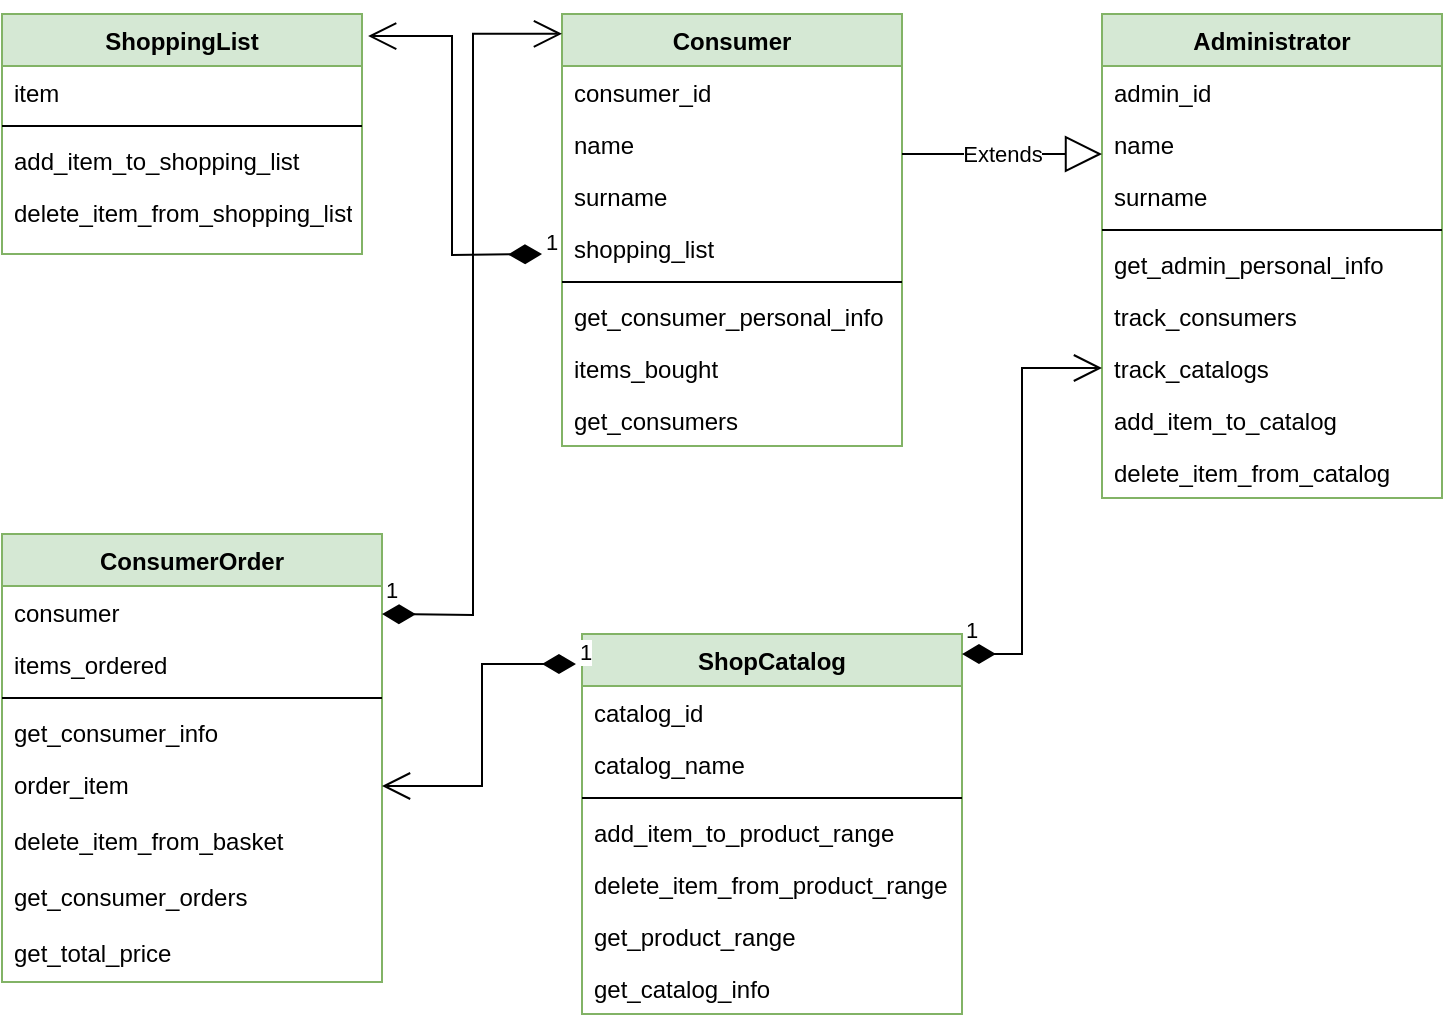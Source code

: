 <mxfile version="16.6.5" type="device"><diagram id="C5RBs43oDa-KdzZeNtuy" name="Page-1"><mxGraphModel dx="1422" dy="705" grid="1" gridSize="10" guides="1" tooltips="1" connect="1" arrows="1" fold="1" page="1" pageScale="1" pageWidth="827" pageHeight="1169" math="0" shadow="0"><root><mxCell id="WIyWlLk6GJQsqaUBKTNV-0"/><mxCell id="WIyWlLk6GJQsqaUBKTNV-1" parent="WIyWlLk6GJQsqaUBKTNV-0"/><mxCell id="zkfFHV4jXpPFQw0GAbJ--0" value="Consumer" style="swimlane;fontStyle=1;align=center;verticalAlign=top;childLayout=stackLayout;horizontal=1;startSize=26;horizontalStack=0;resizeParent=1;resizeLast=0;collapsible=1;marginBottom=0;rounded=0;shadow=0;strokeWidth=1;fillColor=#d5e8d4;strokeColor=#82b366;" parent="WIyWlLk6GJQsqaUBKTNV-1" vertex="1"><mxGeometry x="350" y="30" width="170" height="216" as="geometry"><mxRectangle x="230" y="140" width="160" height="26" as="alternateBounds"/></mxGeometry></mxCell><mxCell id="zkfFHV4jXpPFQw0GAbJ--1" value="consumer_id" style="text;align=left;verticalAlign=top;spacingLeft=4;spacingRight=4;overflow=hidden;rotatable=0;points=[[0,0.5],[1,0.5]];portConstraint=eastwest;" parent="zkfFHV4jXpPFQw0GAbJ--0" vertex="1"><mxGeometry y="26" width="170" height="26" as="geometry"/></mxCell><mxCell id="zkfFHV4jXpPFQw0GAbJ--2" value="name" style="text;align=left;verticalAlign=top;spacingLeft=4;spacingRight=4;overflow=hidden;rotatable=0;points=[[0,0.5],[1,0.5]];portConstraint=eastwest;rounded=0;shadow=0;html=0;" parent="zkfFHV4jXpPFQw0GAbJ--0" vertex="1"><mxGeometry y="52" width="170" height="26" as="geometry"/></mxCell><mxCell id="zkfFHV4jXpPFQw0GAbJ--3" value="surname" style="text;align=left;verticalAlign=top;spacingLeft=4;spacingRight=4;overflow=hidden;rotatable=0;points=[[0,0.5],[1,0.5]];portConstraint=eastwest;rounded=0;shadow=0;html=0;" parent="zkfFHV4jXpPFQw0GAbJ--0" vertex="1"><mxGeometry y="78" width="170" height="26" as="geometry"/></mxCell><mxCell id="zkfFHV4jXpPFQw0GAbJ--5" value="shopping_list" style="text;align=left;verticalAlign=top;spacingLeft=4;spacingRight=4;overflow=hidden;rotatable=0;points=[[0,0.5],[1,0.5]];portConstraint=eastwest;" parent="zkfFHV4jXpPFQw0GAbJ--0" vertex="1"><mxGeometry y="104" width="170" height="26" as="geometry"/></mxCell><mxCell id="zkfFHV4jXpPFQw0GAbJ--4" value="" style="line;html=1;strokeWidth=1;align=left;verticalAlign=middle;spacingTop=-1;spacingLeft=3;spacingRight=3;rotatable=0;labelPosition=right;points=[];portConstraint=eastwest;" parent="zkfFHV4jXpPFQw0GAbJ--0" vertex="1"><mxGeometry y="130" width="170" height="8" as="geometry"/></mxCell><mxCell id="-SsZOElutsUiVxm4KN-t-19" value="get_consumer_personal_info" style="text;align=left;verticalAlign=top;spacingLeft=4;spacingRight=4;overflow=hidden;rotatable=0;points=[[0,0.5],[1,0.5]];portConstraint=eastwest;" vertex="1" parent="zkfFHV4jXpPFQw0GAbJ--0"><mxGeometry y="138" width="170" height="26" as="geometry"/></mxCell><mxCell id="-SsZOElutsUiVxm4KN-t-20" value="items_bought" style="text;align=left;verticalAlign=top;spacingLeft=4;spacingRight=4;overflow=hidden;rotatable=0;points=[[0,0.5],[1,0.5]];portConstraint=eastwest;" vertex="1" parent="zkfFHV4jXpPFQw0GAbJ--0"><mxGeometry y="164" width="170" height="26" as="geometry"/></mxCell><mxCell id="-SsZOElutsUiVxm4KN-t-22" value="get_consumers" style="text;align=left;verticalAlign=top;spacingLeft=4;spacingRight=4;overflow=hidden;rotatable=0;points=[[0,0.5],[1,0.5]];portConstraint=eastwest;" vertex="1" parent="zkfFHV4jXpPFQw0GAbJ--0"><mxGeometry y="190" width="170" height="26" as="geometry"/></mxCell><mxCell id="-SsZOElutsUiVxm4KN-t-0" value="Administrator" style="swimlane;fontStyle=1;align=center;verticalAlign=top;childLayout=stackLayout;horizontal=1;startSize=26;horizontalStack=0;resizeParent=1;resizeLast=0;collapsible=1;marginBottom=0;rounded=0;shadow=0;strokeWidth=1;fillColor=#d5e8d4;strokeColor=#82b366;" vertex="1" parent="WIyWlLk6GJQsqaUBKTNV-1"><mxGeometry x="620" y="30" width="170" height="242" as="geometry"><mxRectangle x="230" y="140" width="160" height="26" as="alternateBounds"/></mxGeometry></mxCell><mxCell id="-SsZOElutsUiVxm4KN-t-1" value="admin_id" style="text;align=left;verticalAlign=top;spacingLeft=4;spacingRight=4;overflow=hidden;rotatable=0;points=[[0,0.5],[1,0.5]];portConstraint=eastwest;" vertex="1" parent="-SsZOElutsUiVxm4KN-t-0"><mxGeometry y="26" width="170" height="26" as="geometry"/></mxCell><mxCell id="-SsZOElutsUiVxm4KN-t-2" value="name" style="text;align=left;verticalAlign=top;spacingLeft=4;spacingRight=4;overflow=hidden;rotatable=0;points=[[0,0.5],[1,0.5]];portConstraint=eastwest;rounded=0;shadow=0;html=0;" vertex="1" parent="-SsZOElutsUiVxm4KN-t-0"><mxGeometry y="52" width="170" height="26" as="geometry"/></mxCell><mxCell id="-SsZOElutsUiVxm4KN-t-3" value="surname" style="text;align=left;verticalAlign=top;spacingLeft=4;spacingRight=4;overflow=hidden;rotatable=0;points=[[0,0.5],[1,0.5]];portConstraint=eastwest;rounded=0;shadow=0;html=0;" vertex="1" parent="-SsZOElutsUiVxm4KN-t-0"><mxGeometry y="78" width="170" height="26" as="geometry"/></mxCell><mxCell id="-SsZOElutsUiVxm4KN-t-4" value="" style="line;html=1;strokeWidth=1;align=left;verticalAlign=middle;spacingTop=-1;spacingLeft=3;spacingRight=3;rotatable=0;labelPosition=right;points=[];portConstraint=eastwest;" vertex="1" parent="-SsZOElutsUiVxm4KN-t-0"><mxGeometry y="104" width="170" height="8" as="geometry"/></mxCell><mxCell id="-SsZOElutsUiVxm4KN-t-25" value="get_admin_personal_info" style="text;align=left;verticalAlign=top;spacingLeft=4;spacingRight=4;overflow=hidden;rotatable=0;points=[[0,0.5],[1,0.5]];portConstraint=eastwest;" vertex="1" parent="-SsZOElutsUiVxm4KN-t-0"><mxGeometry y="112" width="170" height="26" as="geometry"/></mxCell><mxCell id="-SsZOElutsUiVxm4KN-t-26" value="track_consumers" style="text;align=left;verticalAlign=top;spacingLeft=4;spacingRight=4;overflow=hidden;rotatable=0;points=[[0,0.5],[1,0.5]];portConstraint=eastwest;" vertex="1" parent="-SsZOElutsUiVxm4KN-t-0"><mxGeometry y="138" width="170" height="26" as="geometry"/></mxCell><mxCell id="-SsZOElutsUiVxm4KN-t-27" value="track_catalogs" style="text;align=left;verticalAlign=top;spacingLeft=4;spacingRight=4;overflow=hidden;rotatable=0;points=[[0,0.5],[1,0.5]];portConstraint=eastwest;" vertex="1" parent="-SsZOElutsUiVxm4KN-t-0"><mxGeometry y="164" width="170" height="26" as="geometry"/></mxCell><mxCell id="-SsZOElutsUiVxm4KN-t-28" value="add_item_to_catalog" style="text;align=left;verticalAlign=top;spacingLeft=4;spacingRight=4;overflow=hidden;rotatable=0;points=[[0,0.5],[1,0.5]];portConstraint=eastwest;" vertex="1" parent="-SsZOElutsUiVxm4KN-t-0"><mxGeometry y="190" width="170" height="26" as="geometry"/></mxCell><mxCell id="-SsZOElutsUiVxm4KN-t-29" value="delete_item_from_catalog" style="text;align=left;verticalAlign=top;spacingLeft=4;spacingRight=4;overflow=hidden;rotatable=0;points=[[0,0.5],[1,0.5]];portConstraint=eastwest;" vertex="1" parent="-SsZOElutsUiVxm4KN-t-0"><mxGeometry y="216" width="170" height="26" as="geometry"/></mxCell><mxCell id="-SsZOElutsUiVxm4KN-t-6" value="ShopCatalog" style="swimlane;fontStyle=1;align=center;verticalAlign=top;childLayout=stackLayout;horizontal=1;startSize=26;horizontalStack=0;resizeParent=1;resizeLast=0;collapsible=1;marginBottom=0;rounded=0;shadow=0;strokeWidth=1;fillColor=#d5e8d4;strokeColor=#82b366;" vertex="1" parent="WIyWlLk6GJQsqaUBKTNV-1"><mxGeometry x="360" y="340" width="190" height="190" as="geometry"><mxRectangle x="230" y="140" width="160" height="26" as="alternateBounds"/></mxGeometry></mxCell><mxCell id="-SsZOElutsUiVxm4KN-t-7" value="catalog_id" style="text;align=left;verticalAlign=top;spacingLeft=4;spacingRight=4;overflow=hidden;rotatable=0;points=[[0,0.5],[1,0.5]];portConstraint=eastwest;" vertex="1" parent="-SsZOElutsUiVxm4KN-t-6"><mxGeometry y="26" width="190" height="26" as="geometry"/></mxCell><mxCell id="-SsZOElutsUiVxm4KN-t-11" value="catalog_name" style="text;align=left;verticalAlign=top;spacingLeft=4;spacingRight=4;overflow=hidden;rotatable=0;points=[[0,0.5],[1,0.5]];portConstraint=eastwest;" vertex="1" parent="-SsZOElutsUiVxm4KN-t-6"><mxGeometry y="52" width="190" height="26" as="geometry"/></mxCell><mxCell id="-SsZOElutsUiVxm4KN-t-10" value="" style="line;html=1;strokeWidth=1;align=left;verticalAlign=middle;spacingTop=-1;spacingLeft=3;spacingRight=3;rotatable=0;labelPosition=right;points=[];portConstraint=eastwest;" vertex="1" parent="-SsZOElutsUiVxm4KN-t-6"><mxGeometry y="78" width="190" height="8" as="geometry"/></mxCell><mxCell id="-SsZOElutsUiVxm4KN-t-31" value="add_item_to_product_range" style="text;align=left;verticalAlign=top;spacingLeft=4;spacingRight=4;overflow=hidden;rotatable=0;points=[[0,0.5],[1,0.5]];portConstraint=eastwest;" vertex="1" parent="-SsZOElutsUiVxm4KN-t-6"><mxGeometry y="86" width="190" height="26" as="geometry"/></mxCell><mxCell id="-SsZOElutsUiVxm4KN-t-30" value="delete_item_from_product_range" style="text;align=left;verticalAlign=top;spacingLeft=4;spacingRight=4;overflow=hidden;rotatable=0;points=[[0,0.5],[1,0.5]];portConstraint=eastwest;" vertex="1" parent="-SsZOElutsUiVxm4KN-t-6"><mxGeometry y="112" width="190" height="26" as="geometry"/></mxCell><mxCell id="-SsZOElutsUiVxm4KN-t-32" value="get_product_range" style="text;align=left;verticalAlign=top;spacingLeft=4;spacingRight=4;overflow=hidden;rotatable=0;points=[[0,0.5],[1,0.5]];portConstraint=eastwest;" vertex="1" parent="-SsZOElutsUiVxm4KN-t-6"><mxGeometry y="138" width="190" height="26" as="geometry"/></mxCell><mxCell id="-SsZOElutsUiVxm4KN-t-33" value="get_catalog_info" style="text;align=left;verticalAlign=top;spacingLeft=4;spacingRight=4;overflow=hidden;rotatable=0;points=[[0,0.5],[1,0.5]];portConstraint=eastwest;" vertex="1" parent="-SsZOElutsUiVxm4KN-t-6"><mxGeometry y="164" width="190" height="26" as="geometry"/></mxCell><mxCell id="-SsZOElutsUiVxm4KN-t-12" value="ConsumerOrder" style="swimlane;fontStyle=1;align=center;verticalAlign=top;childLayout=stackLayout;horizontal=1;startSize=26;horizontalStack=0;resizeParent=1;resizeLast=0;collapsible=1;marginBottom=0;rounded=0;shadow=0;strokeWidth=1;fillColor=#d5e8d4;strokeColor=#82b366;" vertex="1" parent="WIyWlLk6GJQsqaUBKTNV-1"><mxGeometry x="70" y="290" width="190" height="224" as="geometry"><mxRectangle x="230" y="140" width="160" height="26" as="alternateBounds"/></mxGeometry></mxCell><mxCell id="-SsZOElutsUiVxm4KN-t-13" value="consumer" style="text;align=left;verticalAlign=top;spacingLeft=4;spacingRight=4;overflow=hidden;rotatable=0;points=[[0,0.5],[1,0.5]];portConstraint=eastwest;" vertex="1" parent="-SsZOElutsUiVxm4KN-t-12"><mxGeometry y="26" width="190" height="26" as="geometry"/></mxCell><mxCell id="-SsZOElutsUiVxm4KN-t-14" value="items_ordered" style="text;align=left;verticalAlign=top;spacingLeft=4;spacingRight=4;overflow=hidden;rotatable=0;points=[[0,0.5],[1,0.5]];portConstraint=eastwest;rounded=0;shadow=0;html=0;" vertex="1" parent="-SsZOElutsUiVxm4KN-t-12"><mxGeometry y="52" width="190" height="26" as="geometry"/></mxCell><mxCell id="-SsZOElutsUiVxm4KN-t-16" value="" style="line;html=1;strokeWidth=1;align=left;verticalAlign=middle;spacingTop=-1;spacingLeft=3;spacingRight=3;rotatable=0;labelPosition=right;points=[];portConstraint=eastwest;" vertex="1" parent="-SsZOElutsUiVxm4KN-t-12"><mxGeometry y="78" width="190" height="8" as="geometry"/></mxCell><mxCell id="-SsZOElutsUiVxm4KN-t-15" value="get_consumer_info" style="text;align=left;verticalAlign=top;spacingLeft=4;spacingRight=4;overflow=hidden;rotatable=0;points=[[0,0.5],[1,0.5]];portConstraint=eastwest;rounded=0;shadow=0;html=0;" vertex="1" parent="-SsZOElutsUiVxm4KN-t-12"><mxGeometry y="86" width="190" height="26" as="geometry"/></mxCell><mxCell id="-SsZOElutsUiVxm4KN-t-34" value="order_item" style="text;align=left;verticalAlign=top;spacingLeft=4;spacingRight=4;overflow=hidden;rotatable=0;points=[[0,0.5],[1,0.5]];portConstraint=eastwest;" vertex="1" parent="-SsZOElutsUiVxm4KN-t-12"><mxGeometry y="112" width="190" height="28" as="geometry"/></mxCell><mxCell id="-SsZOElutsUiVxm4KN-t-17" value="delete_item_from_basket" style="text;align=left;verticalAlign=top;spacingLeft=4;spacingRight=4;overflow=hidden;rotatable=0;points=[[0,0.5],[1,0.5]];portConstraint=eastwest;" vertex="1" parent="-SsZOElutsUiVxm4KN-t-12"><mxGeometry y="140" width="190" height="28" as="geometry"/></mxCell><mxCell id="-SsZOElutsUiVxm4KN-t-35" value="get_consumer_orders" style="text;align=left;verticalAlign=top;spacingLeft=4;spacingRight=4;overflow=hidden;rotatable=0;points=[[0,0.5],[1,0.5]];portConstraint=eastwest;" vertex="1" parent="-SsZOElutsUiVxm4KN-t-12"><mxGeometry y="168" width="190" height="28" as="geometry"/></mxCell><mxCell id="-SsZOElutsUiVxm4KN-t-36" value="get_total_price" style="text;align=left;verticalAlign=top;spacingLeft=4;spacingRight=4;overflow=hidden;rotatable=0;points=[[0,0.5],[1,0.5]];portConstraint=eastwest;" vertex="1" parent="-SsZOElutsUiVxm4KN-t-12"><mxGeometry y="196" width="190" height="28" as="geometry"/></mxCell><mxCell id="-SsZOElutsUiVxm4KN-t-37" value="ShoppingList" style="swimlane;fontStyle=1;align=center;verticalAlign=top;childLayout=stackLayout;horizontal=1;startSize=26;horizontalStack=0;resizeParent=1;resizeLast=0;collapsible=1;marginBottom=0;rounded=0;shadow=0;strokeWidth=1;fillColor=#d5e8d4;strokeColor=#82b366;" vertex="1" parent="WIyWlLk6GJQsqaUBKTNV-1"><mxGeometry x="70" y="30" width="180" height="120" as="geometry"><mxRectangle x="130" y="380" width="160" height="26" as="alternateBounds"/></mxGeometry></mxCell><mxCell id="-SsZOElutsUiVxm4KN-t-38" value="item" style="text;align=left;verticalAlign=top;spacingLeft=4;spacingRight=4;overflow=hidden;rotatable=0;points=[[0,0.5],[1,0.5]];portConstraint=eastwest;" vertex="1" parent="-SsZOElutsUiVxm4KN-t-37"><mxGeometry y="26" width="180" height="26" as="geometry"/></mxCell><mxCell id="-SsZOElutsUiVxm4KN-t-39" value="" style="line;html=1;strokeWidth=1;align=left;verticalAlign=middle;spacingTop=-1;spacingLeft=3;spacingRight=3;rotatable=0;labelPosition=right;points=[];portConstraint=eastwest;" vertex="1" parent="-SsZOElutsUiVxm4KN-t-37"><mxGeometry y="52" width="180" height="8" as="geometry"/></mxCell><mxCell id="-SsZOElutsUiVxm4KN-t-40" value="add_item_to_shopping_list" style="text;align=left;verticalAlign=top;spacingLeft=4;spacingRight=4;overflow=hidden;rotatable=0;points=[[0,0.5],[1,0.5]];portConstraint=eastwest;fontStyle=0" vertex="1" parent="-SsZOElutsUiVxm4KN-t-37"><mxGeometry y="60" width="180" height="26" as="geometry"/></mxCell><mxCell id="-SsZOElutsUiVxm4KN-t-41" value="delete_item_from_shopping_list" style="text;align=left;verticalAlign=top;spacingLeft=4;spacingRight=4;overflow=hidden;rotatable=0;points=[[0,0.5],[1,0.5]];portConstraint=eastwest;" vertex="1" parent="-SsZOElutsUiVxm4KN-t-37"><mxGeometry y="86" width="180" height="26" as="geometry"/></mxCell><mxCell id="-SsZOElutsUiVxm4KN-t-42" value="1" style="endArrow=open;html=1;endSize=12;startArrow=diamondThin;startSize=14;startFill=1;edgeStyle=orthogonalEdgeStyle;align=left;verticalAlign=bottom;rounded=0;entryX=1.017;entryY=0.092;entryDx=0;entryDy=0;entryPerimeter=0;" edge="1" parent="WIyWlLk6GJQsqaUBKTNV-1" target="-SsZOElutsUiVxm4KN-t-37"><mxGeometry x="-1" y="3" relative="1" as="geometry"><mxPoint x="340" y="150" as="sourcePoint"/><mxPoint x="310" y="-50" as="targetPoint"/></mxGeometry></mxCell><mxCell id="-SsZOElutsUiVxm4KN-t-45" value="1" style="endArrow=open;html=1;endSize=12;startArrow=diamondThin;startSize=14;startFill=1;edgeStyle=orthogonalEdgeStyle;align=left;verticalAlign=bottom;rounded=0;entryX=0;entryY=0.046;entryDx=0;entryDy=0;entryPerimeter=0;" edge="1" parent="WIyWlLk6GJQsqaUBKTNV-1" target="zkfFHV4jXpPFQw0GAbJ--0"><mxGeometry x="-1" y="3" relative="1" as="geometry"><mxPoint x="260" y="330" as="sourcePoint"/><mxPoint x="320" y="40" as="targetPoint"/></mxGeometry></mxCell><mxCell id="-SsZOElutsUiVxm4KN-t-46" value="Extends" style="endArrow=block;endSize=16;endFill=0;html=1;rounded=0;" edge="1" parent="WIyWlLk6GJQsqaUBKTNV-1"><mxGeometry width="160" relative="1" as="geometry"><mxPoint x="520" y="100" as="sourcePoint"/><mxPoint x="620" y="100" as="targetPoint"/></mxGeometry></mxCell><mxCell id="-SsZOElutsUiVxm4KN-t-47" value="1" style="endArrow=open;html=1;endSize=12;startArrow=diamondThin;startSize=14;startFill=1;edgeStyle=orthogonalEdgeStyle;align=left;verticalAlign=bottom;rounded=0;entryX=1;entryY=0.5;entryDx=0;entryDy=0;exitX=-0.016;exitY=0.079;exitDx=0;exitDy=0;exitPerimeter=0;" edge="1" parent="WIyWlLk6GJQsqaUBKTNV-1" source="-SsZOElutsUiVxm4KN-t-6" target="-SsZOElutsUiVxm4KN-t-34"><mxGeometry x="-1" y="3" relative="1" as="geometry"><mxPoint x="420" y="375" as="sourcePoint"/><mxPoint x="340" y="390" as="targetPoint"/></mxGeometry></mxCell><mxCell id="-SsZOElutsUiVxm4KN-t-48" value="1" style="endArrow=open;html=1;endSize=12;startArrow=diamondThin;startSize=14;startFill=1;edgeStyle=orthogonalEdgeStyle;align=left;verticalAlign=bottom;rounded=0;entryX=0;entryY=0.5;entryDx=0;entryDy=0;" edge="1" parent="WIyWlLk6GJQsqaUBKTNV-1" target="-SsZOElutsUiVxm4KN-t-27"><mxGeometry x="-1" y="3" relative="1" as="geometry"><mxPoint x="550" y="350" as="sourcePoint"/><mxPoint x="710" y="350" as="targetPoint"/><Array as="points"><mxPoint x="580" y="350"/><mxPoint x="580" y="207"/></Array></mxGeometry></mxCell></root></mxGraphModel></diagram></mxfile>
